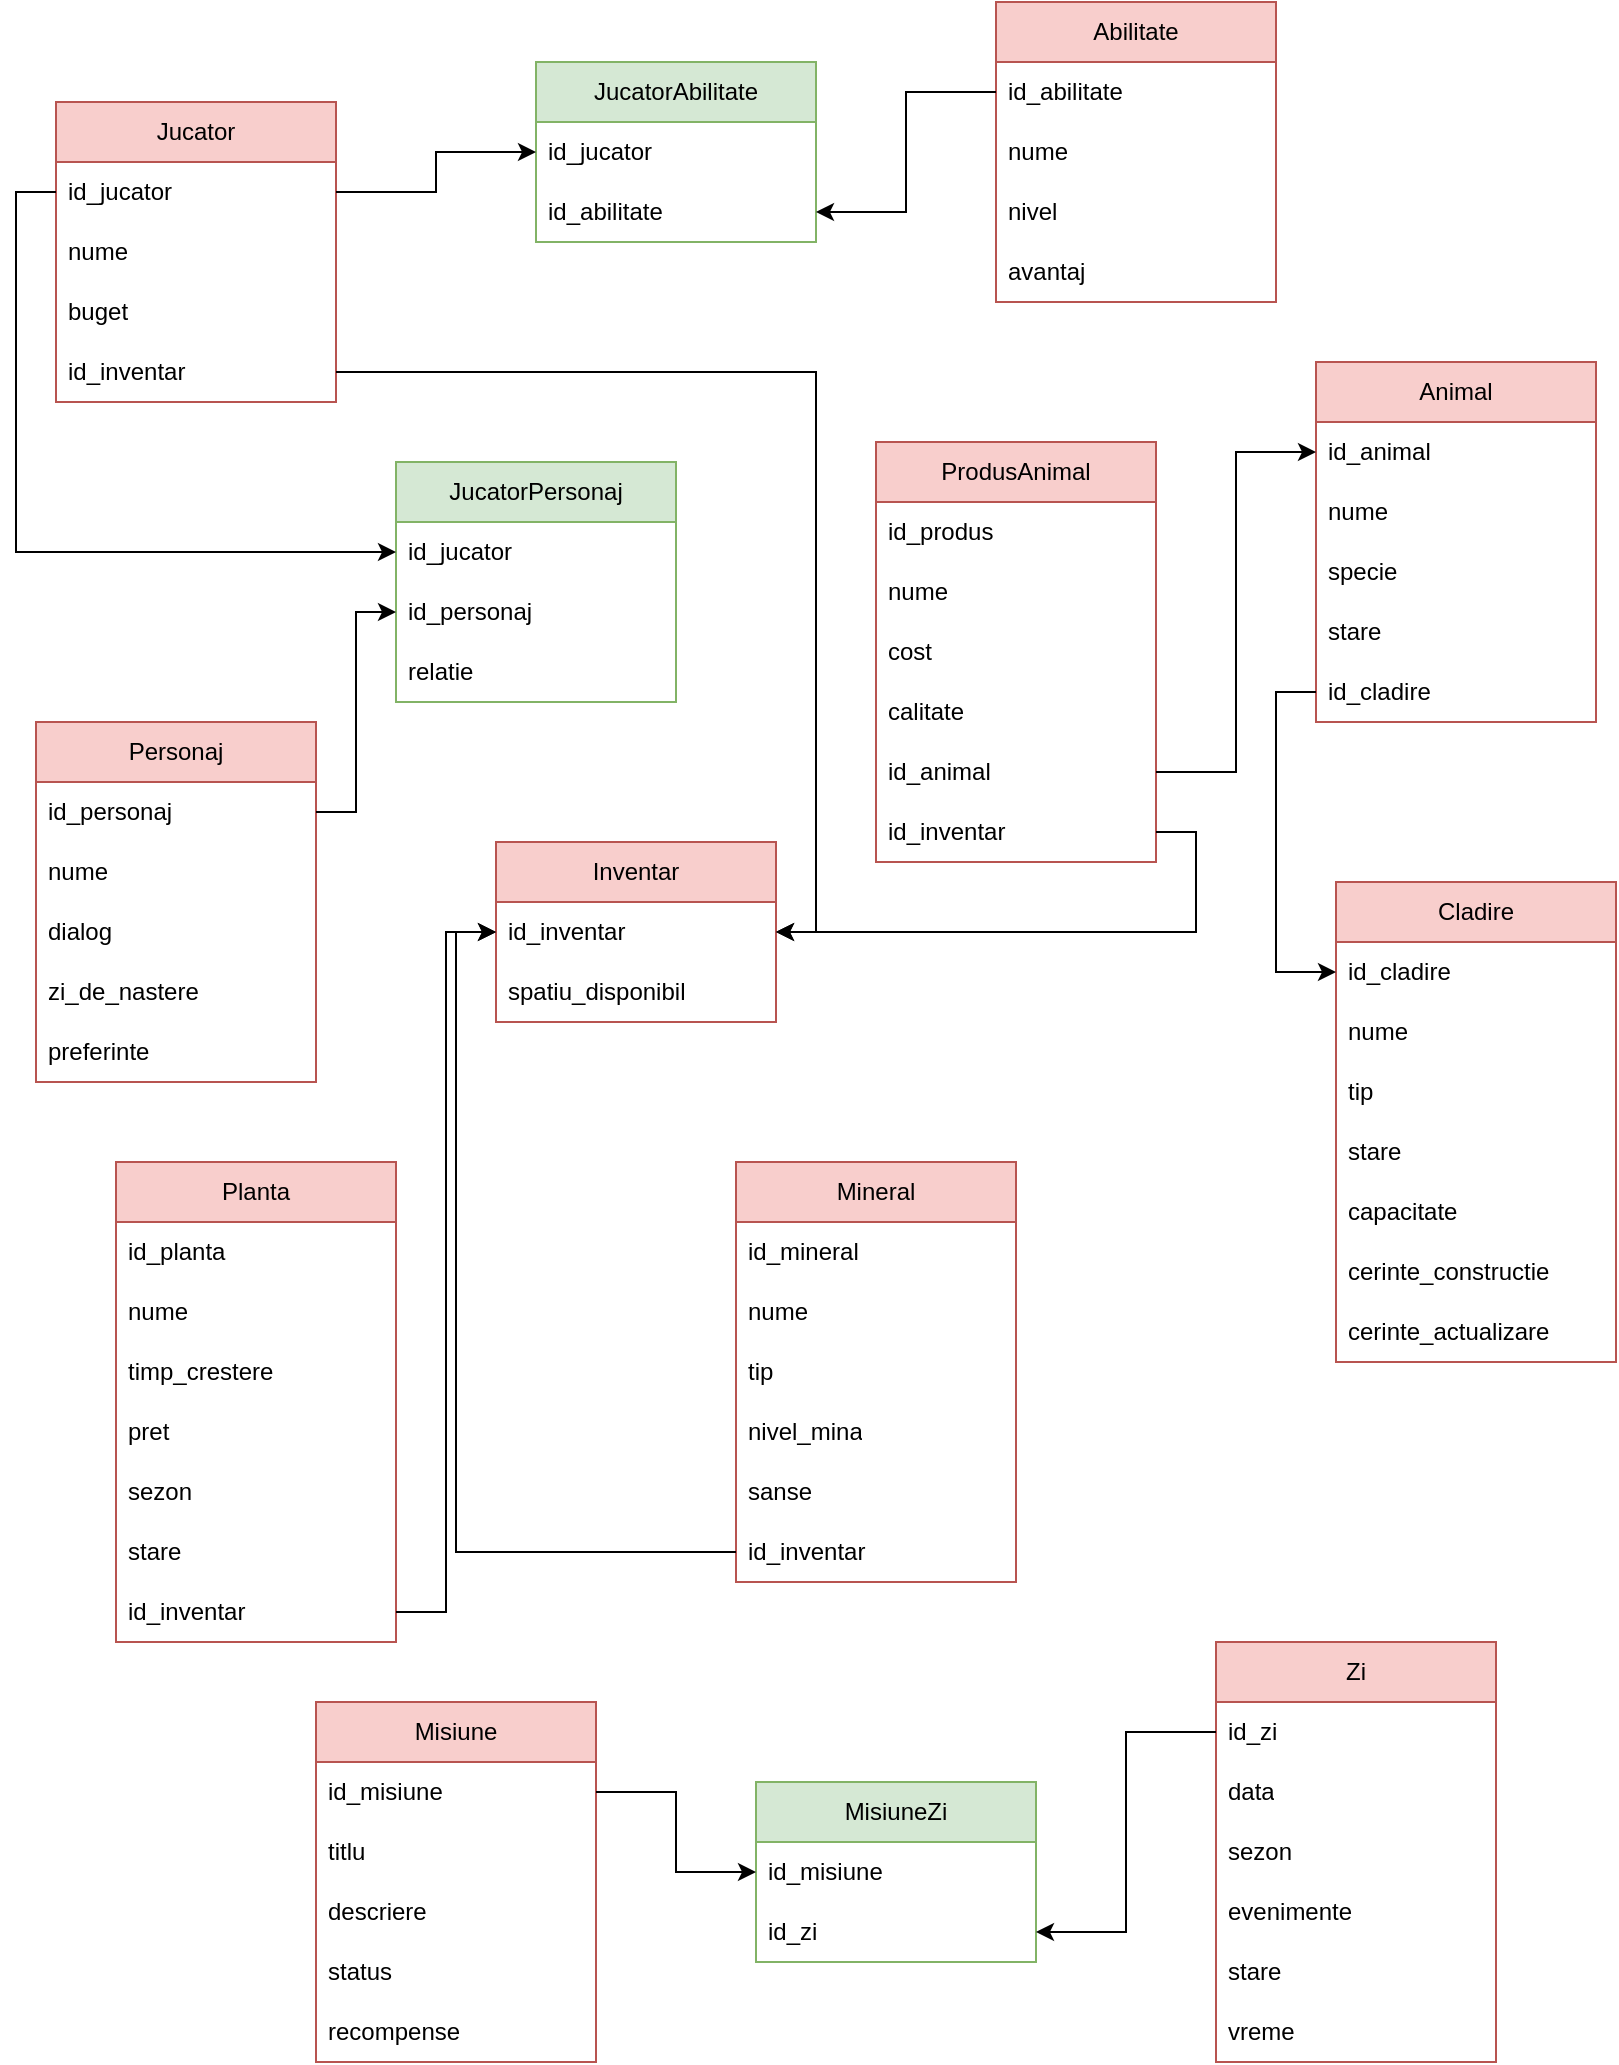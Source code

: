 <mxfile version="22.1.11" type="device">
  <diagram name="Page-1" id="N-OKopD1fUV44HsvQ8y9">
    <mxGraphModel dx="1393" dy="800" grid="1" gridSize="10" guides="1" tooltips="1" connect="1" arrows="1" fold="1" page="1" pageScale="1" pageWidth="850" pageHeight="1100" math="0" shadow="0">
      <root>
        <mxCell id="0" />
        <mxCell id="1" parent="0" />
        <mxCell id="q7vHFMiIcQsH-wmciGVE-1" value="Jucator" style="swimlane;fontStyle=0;childLayout=stackLayout;horizontal=1;startSize=30;horizontalStack=0;resizeParent=1;resizeParentMax=0;resizeLast=0;collapsible=1;marginBottom=0;whiteSpace=wrap;html=1;fillColor=#f8cecc;strokeColor=#b85450;" vertex="1" parent="1">
          <mxGeometry x="50" y="80" width="140" height="150" as="geometry" />
        </mxCell>
        <mxCell id="q7vHFMiIcQsH-wmciGVE-2" value="id_jucator" style="text;strokeColor=none;fillColor=none;align=left;verticalAlign=middle;spacingLeft=4;spacingRight=4;overflow=hidden;points=[[0,0.5],[1,0.5]];portConstraint=eastwest;rotatable=0;whiteSpace=wrap;html=1;" vertex="1" parent="q7vHFMiIcQsH-wmciGVE-1">
          <mxGeometry y="30" width="140" height="30" as="geometry" />
        </mxCell>
        <mxCell id="q7vHFMiIcQsH-wmciGVE-3" value="nume" style="text;strokeColor=none;fillColor=none;align=left;verticalAlign=middle;spacingLeft=4;spacingRight=4;overflow=hidden;points=[[0,0.5],[1,0.5]];portConstraint=eastwest;rotatable=0;whiteSpace=wrap;html=1;" vertex="1" parent="q7vHFMiIcQsH-wmciGVE-1">
          <mxGeometry y="60" width="140" height="30" as="geometry" />
        </mxCell>
        <mxCell id="q7vHFMiIcQsH-wmciGVE-4" value="buget" style="text;strokeColor=none;fillColor=none;align=left;verticalAlign=middle;spacingLeft=4;spacingRight=4;overflow=hidden;points=[[0,0.5],[1,0.5]];portConstraint=eastwest;rotatable=0;whiteSpace=wrap;html=1;" vertex="1" parent="q7vHFMiIcQsH-wmciGVE-1">
          <mxGeometry y="90" width="140" height="30" as="geometry" />
        </mxCell>
        <mxCell id="q7vHFMiIcQsH-wmciGVE-8" value="id_inventar" style="text;strokeColor=none;fillColor=none;align=left;verticalAlign=middle;spacingLeft=4;spacingRight=4;overflow=hidden;points=[[0,0.5],[1,0.5]];portConstraint=eastwest;rotatable=0;whiteSpace=wrap;html=1;" vertex="1" parent="q7vHFMiIcQsH-wmciGVE-1">
          <mxGeometry y="120" width="140" height="30" as="geometry" />
        </mxCell>
        <mxCell id="q7vHFMiIcQsH-wmciGVE-92" style="edgeStyle=orthogonalEdgeStyle;rounded=0;orthogonalLoop=1;jettySize=auto;html=1;exitX=1;exitY=0.5;exitDx=0;exitDy=0;" edge="1" parent="q7vHFMiIcQsH-wmciGVE-1" source="q7vHFMiIcQsH-wmciGVE-2" target="q7vHFMiIcQsH-wmciGVE-2">
          <mxGeometry relative="1" as="geometry" />
        </mxCell>
        <mxCell id="q7vHFMiIcQsH-wmciGVE-9" value="Inventar" style="swimlane;fontStyle=0;childLayout=stackLayout;horizontal=1;startSize=30;horizontalStack=0;resizeParent=1;resizeParentMax=0;resizeLast=0;collapsible=1;marginBottom=0;whiteSpace=wrap;html=1;fillColor=#f8cecc;strokeColor=#b85450;" vertex="1" parent="1">
          <mxGeometry x="270" y="450" width="140" height="90" as="geometry" />
        </mxCell>
        <mxCell id="q7vHFMiIcQsH-wmciGVE-14" value="id_inventar" style="text;strokeColor=none;fillColor=none;align=left;verticalAlign=middle;spacingLeft=4;spacingRight=4;overflow=hidden;points=[[0,0.5],[1,0.5]];portConstraint=eastwest;rotatable=0;whiteSpace=wrap;html=1;" vertex="1" parent="q7vHFMiIcQsH-wmciGVE-9">
          <mxGeometry y="30" width="140" height="30" as="geometry" />
        </mxCell>
        <mxCell id="q7vHFMiIcQsH-wmciGVE-13" value="spatiu_disponibil" style="text;strokeColor=none;fillColor=none;align=left;verticalAlign=middle;spacingLeft=4;spacingRight=4;overflow=hidden;points=[[0,0.5],[1,0.5]];portConstraint=eastwest;rotatable=0;whiteSpace=wrap;html=1;" vertex="1" parent="q7vHFMiIcQsH-wmciGVE-9">
          <mxGeometry y="60" width="140" height="30" as="geometry" />
        </mxCell>
        <mxCell id="q7vHFMiIcQsH-wmciGVE-15" value="Abilitate" style="swimlane;fontStyle=0;childLayout=stackLayout;horizontal=1;startSize=30;horizontalStack=0;resizeParent=1;resizeParentMax=0;resizeLast=0;collapsible=1;marginBottom=0;whiteSpace=wrap;html=1;fillColor=#f8cecc;strokeColor=#b85450;" vertex="1" parent="1">
          <mxGeometry x="520" y="30" width="140" height="150" as="geometry" />
        </mxCell>
        <mxCell id="q7vHFMiIcQsH-wmciGVE-16" value="id_abilitate" style="text;strokeColor=none;fillColor=none;align=left;verticalAlign=middle;spacingLeft=4;spacingRight=4;overflow=hidden;points=[[0,0.5],[1,0.5]];portConstraint=eastwest;rotatable=0;whiteSpace=wrap;html=1;" vertex="1" parent="q7vHFMiIcQsH-wmciGVE-15">
          <mxGeometry y="30" width="140" height="30" as="geometry" />
        </mxCell>
        <mxCell id="q7vHFMiIcQsH-wmciGVE-17" value="nume" style="text;strokeColor=none;fillColor=none;align=left;verticalAlign=middle;spacingLeft=4;spacingRight=4;overflow=hidden;points=[[0,0.5],[1,0.5]];portConstraint=eastwest;rotatable=0;whiteSpace=wrap;html=1;" vertex="1" parent="q7vHFMiIcQsH-wmciGVE-15">
          <mxGeometry y="60" width="140" height="30" as="geometry" />
        </mxCell>
        <mxCell id="q7vHFMiIcQsH-wmciGVE-18" value="nivel" style="text;strokeColor=none;fillColor=none;align=left;verticalAlign=middle;spacingLeft=4;spacingRight=4;overflow=hidden;points=[[0,0.5],[1,0.5]];portConstraint=eastwest;rotatable=0;whiteSpace=wrap;html=1;" vertex="1" parent="q7vHFMiIcQsH-wmciGVE-15">
          <mxGeometry y="90" width="140" height="30" as="geometry" />
        </mxCell>
        <mxCell id="q7vHFMiIcQsH-wmciGVE-19" value="avantaj" style="text;strokeColor=none;fillColor=none;align=left;verticalAlign=middle;spacingLeft=4;spacingRight=4;overflow=hidden;points=[[0,0.5],[1,0.5]];portConstraint=eastwest;rotatable=0;whiteSpace=wrap;html=1;" vertex="1" parent="q7vHFMiIcQsH-wmciGVE-15">
          <mxGeometry y="120" width="140" height="30" as="geometry" />
        </mxCell>
        <mxCell id="q7vHFMiIcQsH-wmciGVE-20" value="JucatorAbilitate" style="swimlane;fontStyle=0;childLayout=stackLayout;horizontal=1;startSize=30;horizontalStack=0;resizeParent=1;resizeParentMax=0;resizeLast=0;collapsible=1;marginBottom=0;whiteSpace=wrap;html=1;fillColor=#d5e8d4;strokeColor=#82b366;" vertex="1" parent="1">
          <mxGeometry x="290" y="60" width="140" height="90" as="geometry" />
        </mxCell>
        <mxCell id="q7vHFMiIcQsH-wmciGVE-21" value="id_jucator" style="text;strokeColor=none;fillColor=none;align=left;verticalAlign=middle;spacingLeft=4;spacingRight=4;overflow=hidden;points=[[0,0.5],[1,0.5]];portConstraint=eastwest;rotatable=0;whiteSpace=wrap;html=1;" vertex="1" parent="q7vHFMiIcQsH-wmciGVE-20">
          <mxGeometry y="30" width="140" height="30" as="geometry" />
        </mxCell>
        <mxCell id="q7vHFMiIcQsH-wmciGVE-22" value="id_abilitate" style="text;strokeColor=none;fillColor=none;align=left;verticalAlign=middle;spacingLeft=4;spacingRight=4;overflow=hidden;points=[[0,0.5],[1,0.5]];portConstraint=eastwest;rotatable=0;whiteSpace=wrap;html=1;" vertex="1" parent="q7vHFMiIcQsH-wmciGVE-20">
          <mxGeometry y="60" width="140" height="30" as="geometry" />
        </mxCell>
        <mxCell id="q7vHFMiIcQsH-wmciGVE-24" value="Personaj" style="swimlane;fontStyle=0;childLayout=stackLayout;horizontal=1;startSize=30;horizontalStack=0;resizeParent=1;resizeParentMax=0;resizeLast=0;collapsible=1;marginBottom=0;whiteSpace=wrap;html=1;fillColor=#f8cecc;strokeColor=#b85450;" vertex="1" parent="1">
          <mxGeometry x="40" y="390" width="140" height="180" as="geometry" />
        </mxCell>
        <mxCell id="q7vHFMiIcQsH-wmciGVE-25" value="id_personaj" style="text;strokeColor=none;fillColor=none;align=left;verticalAlign=middle;spacingLeft=4;spacingRight=4;overflow=hidden;points=[[0,0.5],[1,0.5]];portConstraint=eastwest;rotatable=0;whiteSpace=wrap;html=1;" vertex="1" parent="q7vHFMiIcQsH-wmciGVE-24">
          <mxGeometry y="30" width="140" height="30" as="geometry" />
        </mxCell>
        <mxCell id="q7vHFMiIcQsH-wmciGVE-26" value="nume" style="text;strokeColor=none;fillColor=none;align=left;verticalAlign=middle;spacingLeft=4;spacingRight=4;overflow=hidden;points=[[0,0.5],[1,0.5]];portConstraint=eastwest;rotatable=0;whiteSpace=wrap;html=1;" vertex="1" parent="q7vHFMiIcQsH-wmciGVE-24">
          <mxGeometry y="60" width="140" height="30" as="geometry" />
        </mxCell>
        <mxCell id="q7vHFMiIcQsH-wmciGVE-27" value="dialog" style="text;strokeColor=none;fillColor=none;align=left;verticalAlign=middle;spacingLeft=4;spacingRight=4;overflow=hidden;points=[[0,0.5],[1,0.5]];portConstraint=eastwest;rotatable=0;whiteSpace=wrap;html=1;" vertex="1" parent="q7vHFMiIcQsH-wmciGVE-24">
          <mxGeometry y="90" width="140" height="30" as="geometry" />
        </mxCell>
        <mxCell id="q7vHFMiIcQsH-wmciGVE-28" value="zi_de_nastere" style="text;strokeColor=none;fillColor=none;align=left;verticalAlign=middle;spacingLeft=4;spacingRight=4;overflow=hidden;points=[[0,0.5],[1,0.5]];portConstraint=eastwest;rotatable=0;whiteSpace=wrap;html=1;" vertex="1" parent="q7vHFMiIcQsH-wmciGVE-24">
          <mxGeometry y="120" width="140" height="30" as="geometry" />
        </mxCell>
        <mxCell id="q7vHFMiIcQsH-wmciGVE-30" value="preferinte" style="text;strokeColor=none;fillColor=none;align=left;verticalAlign=middle;spacingLeft=4;spacingRight=4;overflow=hidden;points=[[0,0.5],[1,0.5]];portConstraint=eastwest;rotatable=0;whiteSpace=wrap;html=1;" vertex="1" parent="q7vHFMiIcQsH-wmciGVE-24">
          <mxGeometry y="150" width="140" height="30" as="geometry" />
        </mxCell>
        <mxCell id="q7vHFMiIcQsH-wmciGVE-31" value="JucatorPersonaj" style="swimlane;fontStyle=0;childLayout=stackLayout;horizontal=1;startSize=30;horizontalStack=0;resizeParent=1;resizeParentMax=0;resizeLast=0;collapsible=1;marginBottom=0;whiteSpace=wrap;html=1;fillColor=#d5e8d4;strokeColor=#82b366;" vertex="1" parent="1">
          <mxGeometry x="220" y="260" width="140" height="120" as="geometry" />
        </mxCell>
        <mxCell id="q7vHFMiIcQsH-wmciGVE-32" value="id_jucator" style="text;strokeColor=none;fillColor=none;align=left;verticalAlign=middle;spacingLeft=4;spacingRight=4;overflow=hidden;points=[[0,0.5],[1,0.5]];portConstraint=eastwest;rotatable=0;whiteSpace=wrap;html=1;" vertex="1" parent="q7vHFMiIcQsH-wmciGVE-31">
          <mxGeometry y="30" width="140" height="30" as="geometry" />
        </mxCell>
        <mxCell id="q7vHFMiIcQsH-wmciGVE-33" value="id_personaj" style="text;strokeColor=none;fillColor=none;align=left;verticalAlign=middle;spacingLeft=4;spacingRight=4;overflow=hidden;points=[[0,0.5],[1,0.5]];portConstraint=eastwest;rotatable=0;whiteSpace=wrap;html=1;" vertex="1" parent="q7vHFMiIcQsH-wmciGVE-31">
          <mxGeometry y="60" width="140" height="30" as="geometry" />
        </mxCell>
        <mxCell id="q7vHFMiIcQsH-wmciGVE-34" value="relatie" style="text;strokeColor=none;fillColor=none;align=left;verticalAlign=middle;spacingLeft=4;spacingRight=4;overflow=hidden;points=[[0,0.5],[1,0.5]];portConstraint=eastwest;rotatable=0;whiteSpace=wrap;html=1;" vertex="1" parent="q7vHFMiIcQsH-wmciGVE-31">
          <mxGeometry y="90" width="140" height="30" as="geometry" />
        </mxCell>
        <mxCell id="q7vHFMiIcQsH-wmciGVE-35" value="Animal" style="swimlane;fontStyle=0;childLayout=stackLayout;horizontal=1;startSize=30;horizontalStack=0;resizeParent=1;resizeParentMax=0;resizeLast=0;collapsible=1;marginBottom=0;whiteSpace=wrap;html=1;fillColor=#f8cecc;strokeColor=#b85450;" vertex="1" parent="1">
          <mxGeometry x="680" y="210" width="140" height="180" as="geometry" />
        </mxCell>
        <mxCell id="q7vHFMiIcQsH-wmciGVE-36" value="id_animal" style="text;strokeColor=none;fillColor=none;align=left;verticalAlign=middle;spacingLeft=4;spacingRight=4;overflow=hidden;points=[[0,0.5],[1,0.5]];portConstraint=eastwest;rotatable=0;whiteSpace=wrap;html=1;" vertex="1" parent="q7vHFMiIcQsH-wmciGVE-35">
          <mxGeometry y="30" width="140" height="30" as="geometry" />
        </mxCell>
        <mxCell id="q7vHFMiIcQsH-wmciGVE-37" value="nume" style="text;strokeColor=none;fillColor=none;align=left;verticalAlign=middle;spacingLeft=4;spacingRight=4;overflow=hidden;points=[[0,0.5],[1,0.5]];portConstraint=eastwest;rotatable=0;whiteSpace=wrap;html=1;" vertex="1" parent="q7vHFMiIcQsH-wmciGVE-35">
          <mxGeometry y="60" width="140" height="30" as="geometry" />
        </mxCell>
        <mxCell id="q7vHFMiIcQsH-wmciGVE-38" value="specie" style="text;strokeColor=none;fillColor=none;align=left;verticalAlign=middle;spacingLeft=4;spacingRight=4;overflow=hidden;points=[[0,0.5],[1,0.5]];portConstraint=eastwest;rotatable=0;whiteSpace=wrap;html=1;" vertex="1" parent="q7vHFMiIcQsH-wmciGVE-35">
          <mxGeometry y="90" width="140" height="30" as="geometry" />
        </mxCell>
        <mxCell id="q7vHFMiIcQsH-wmciGVE-39" value="stare" style="text;strokeColor=none;fillColor=none;align=left;verticalAlign=middle;spacingLeft=4;spacingRight=4;overflow=hidden;points=[[0,0.5],[1,0.5]];portConstraint=eastwest;rotatable=0;whiteSpace=wrap;html=1;" vertex="1" parent="q7vHFMiIcQsH-wmciGVE-35">
          <mxGeometry y="120" width="140" height="30" as="geometry" />
        </mxCell>
        <mxCell id="q7vHFMiIcQsH-wmciGVE-40" value="id_cladire" style="text;strokeColor=none;fillColor=none;align=left;verticalAlign=middle;spacingLeft=4;spacingRight=4;overflow=hidden;points=[[0,0.5],[1,0.5]];portConstraint=eastwest;rotatable=0;whiteSpace=wrap;html=1;" vertex="1" parent="q7vHFMiIcQsH-wmciGVE-35">
          <mxGeometry y="150" width="140" height="30" as="geometry" />
        </mxCell>
        <mxCell id="q7vHFMiIcQsH-wmciGVE-42" value="ProdusAnimal" style="swimlane;fontStyle=0;childLayout=stackLayout;horizontal=1;startSize=30;horizontalStack=0;resizeParent=1;resizeParentMax=0;resizeLast=0;collapsible=1;marginBottom=0;whiteSpace=wrap;html=1;fillColor=#f8cecc;strokeColor=#b85450;" vertex="1" parent="1">
          <mxGeometry x="460" y="250" width="140" height="210" as="geometry" />
        </mxCell>
        <mxCell id="q7vHFMiIcQsH-wmciGVE-43" value="id_produs" style="text;strokeColor=none;fillColor=none;align=left;verticalAlign=middle;spacingLeft=4;spacingRight=4;overflow=hidden;points=[[0,0.5],[1,0.5]];portConstraint=eastwest;rotatable=0;whiteSpace=wrap;html=1;" vertex="1" parent="q7vHFMiIcQsH-wmciGVE-42">
          <mxGeometry y="30" width="140" height="30" as="geometry" />
        </mxCell>
        <mxCell id="q7vHFMiIcQsH-wmciGVE-44" value="nume" style="text;strokeColor=none;fillColor=none;align=left;verticalAlign=middle;spacingLeft=4;spacingRight=4;overflow=hidden;points=[[0,0.5],[1,0.5]];portConstraint=eastwest;rotatable=0;whiteSpace=wrap;html=1;" vertex="1" parent="q7vHFMiIcQsH-wmciGVE-42">
          <mxGeometry y="60" width="140" height="30" as="geometry" />
        </mxCell>
        <mxCell id="q7vHFMiIcQsH-wmciGVE-45" value="cost" style="text;strokeColor=none;fillColor=none;align=left;verticalAlign=middle;spacingLeft=4;spacingRight=4;overflow=hidden;points=[[0,0.5],[1,0.5]];portConstraint=eastwest;rotatable=0;whiteSpace=wrap;html=1;" vertex="1" parent="q7vHFMiIcQsH-wmciGVE-42">
          <mxGeometry y="90" width="140" height="30" as="geometry" />
        </mxCell>
        <mxCell id="q7vHFMiIcQsH-wmciGVE-46" value="calitate" style="text;strokeColor=none;fillColor=none;align=left;verticalAlign=middle;spacingLeft=4;spacingRight=4;overflow=hidden;points=[[0,0.5],[1,0.5]];portConstraint=eastwest;rotatable=0;whiteSpace=wrap;html=1;" vertex="1" parent="q7vHFMiIcQsH-wmciGVE-42">
          <mxGeometry y="120" width="140" height="30" as="geometry" />
        </mxCell>
        <mxCell id="q7vHFMiIcQsH-wmciGVE-47" value="id_animal" style="text;strokeColor=none;fillColor=none;align=left;verticalAlign=middle;spacingLeft=4;spacingRight=4;overflow=hidden;points=[[0,0.5],[1,0.5]];portConstraint=eastwest;rotatable=0;whiteSpace=wrap;html=1;" vertex="1" parent="q7vHFMiIcQsH-wmciGVE-42">
          <mxGeometry y="150" width="140" height="30" as="geometry" />
        </mxCell>
        <mxCell id="q7vHFMiIcQsH-wmciGVE-68" value="id_inventar" style="text;strokeColor=none;fillColor=none;align=left;verticalAlign=middle;spacingLeft=4;spacingRight=4;overflow=hidden;points=[[0,0.5],[1,0.5]];portConstraint=eastwest;rotatable=0;whiteSpace=wrap;html=1;" vertex="1" parent="q7vHFMiIcQsH-wmciGVE-42">
          <mxGeometry y="180" width="140" height="30" as="geometry" />
        </mxCell>
        <mxCell id="q7vHFMiIcQsH-wmciGVE-48" value="Cladire" style="swimlane;fontStyle=0;childLayout=stackLayout;horizontal=1;startSize=30;horizontalStack=0;resizeParent=1;resizeParentMax=0;resizeLast=0;collapsible=1;marginBottom=0;whiteSpace=wrap;html=1;fillColor=#f8cecc;strokeColor=#b85450;" vertex="1" parent="1">
          <mxGeometry x="690" y="470" width="140" height="240" as="geometry" />
        </mxCell>
        <mxCell id="q7vHFMiIcQsH-wmciGVE-49" value="id_cladire" style="text;strokeColor=none;fillColor=none;align=left;verticalAlign=middle;spacingLeft=4;spacingRight=4;overflow=hidden;points=[[0,0.5],[1,0.5]];portConstraint=eastwest;rotatable=0;whiteSpace=wrap;html=1;" vertex="1" parent="q7vHFMiIcQsH-wmciGVE-48">
          <mxGeometry y="30" width="140" height="30" as="geometry" />
        </mxCell>
        <mxCell id="q7vHFMiIcQsH-wmciGVE-50" value="nume" style="text;strokeColor=none;fillColor=none;align=left;verticalAlign=middle;spacingLeft=4;spacingRight=4;overflow=hidden;points=[[0,0.5],[1,0.5]];portConstraint=eastwest;rotatable=0;whiteSpace=wrap;html=1;" vertex="1" parent="q7vHFMiIcQsH-wmciGVE-48">
          <mxGeometry y="60" width="140" height="30" as="geometry" />
        </mxCell>
        <mxCell id="q7vHFMiIcQsH-wmciGVE-51" value="tip" style="text;strokeColor=none;fillColor=none;align=left;verticalAlign=middle;spacingLeft=4;spacingRight=4;overflow=hidden;points=[[0,0.5],[1,0.5]];portConstraint=eastwest;rotatable=0;whiteSpace=wrap;html=1;" vertex="1" parent="q7vHFMiIcQsH-wmciGVE-48">
          <mxGeometry y="90" width="140" height="30" as="geometry" />
        </mxCell>
        <mxCell id="q7vHFMiIcQsH-wmciGVE-52" value="stare" style="text;strokeColor=none;fillColor=none;align=left;verticalAlign=middle;spacingLeft=4;spacingRight=4;overflow=hidden;points=[[0,0.5],[1,0.5]];portConstraint=eastwest;rotatable=0;whiteSpace=wrap;html=1;" vertex="1" parent="q7vHFMiIcQsH-wmciGVE-48">
          <mxGeometry y="120" width="140" height="30" as="geometry" />
        </mxCell>
        <mxCell id="q7vHFMiIcQsH-wmciGVE-53" value="capacitate" style="text;strokeColor=none;fillColor=none;align=left;verticalAlign=middle;spacingLeft=4;spacingRight=4;overflow=hidden;points=[[0,0.5],[1,0.5]];portConstraint=eastwest;rotatable=0;whiteSpace=wrap;html=1;" vertex="1" parent="q7vHFMiIcQsH-wmciGVE-48">
          <mxGeometry y="150" width="140" height="30" as="geometry" />
        </mxCell>
        <mxCell id="q7vHFMiIcQsH-wmciGVE-54" value="cerinte_constructie" style="text;strokeColor=none;fillColor=none;align=left;verticalAlign=middle;spacingLeft=4;spacingRight=4;overflow=hidden;points=[[0,0.5],[1,0.5]];portConstraint=eastwest;rotatable=0;whiteSpace=wrap;html=1;" vertex="1" parent="q7vHFMiIcQsH-wmciGVE-48">
          <mxGeometry y="180" width="140" height="30" as="geometry" />
        </mxCell>
        <mxCell id="q7vHFMiIcQsH-wmciGVE-55" value="cerinte_actualizare" style="text;strokeColor=none;fillColor=none;align=left;verticalAlign=middle;spacingLeft=4;spacingRight=4;overflow=hidden;points=[[0,0.5],[1,0.5]];portConstraint=eastwest;rotatable=0;whiteSpace=wrap;html=1;" vertex="1" parent="q7vHFMiIcQsH-wmciGVE-48">
          <mxGeometry y="210" width="140" height="30" as="geometry" />
        </mxCell>
        <mxCell id="q7vHFMiIcQsH-wmciGVE-56" value="Planta" style="swimlane;fontStyle=0;childLayout=stackLayout;horizontal=1;startSize=30;horizontalStack=0;resizeParent=1;resizeParentMax=0;resizeLast=0;collapsible=1;marginBottom=0;whiteSpace=wrap;html=1;fillColor=#f8cecc;strokeColor=#b85450;" vertex="1" parent="1">
          <mxGeometry x="80" y="610" width="140" height="240" as="geometry" />
        </mxCell>
        <mxCell id="q7vHFMiIcQsH-wmciGVE-57" value="id_planta" style="text;strokeColor=none;fillColor=none;align=left;verticalAlign=middle;spacingLeft=4;spacingRight=4;overflow=hidden;points=[[0,0.5],[1,0.5]];portConstraint=eastwest;rotatable=0;whiteSpace=wrap;html=1;" vertex="1" parent="q7vHFMiIcQsH-wmciGVE-56">
          <mxGeometry y="30" width="140" height="30" as="geometry" />
        </mxCell>
        <mxCell id="q7vHFMiIcQsH-wmciGVE-58" value="nume" style="text;strokeColor=none;fillColor=none;align=left;verticalAlign=middle;spacingLeft=4;spacingRight=4;overflow=hidden;points=[[0,0.5],[1,0.5]];portConstraint=eastwest;rotatable=0;whiteSpace=wrap;html=1;" vertex="1" parent="q7vHFMiIcQsH-wmciGVE-56">
          <mxGeometry y="60" width="140" height="30" as="geometry" />
        </mxCell>
        <mxCell id="q7vHFMiIcQsH-wmciGVE-59" value="timp_crestere" style="text;strokeColor=none;fillColor=none;align=left;verticalAlign=middle;spacingLeft=4;spacingRight=4;overflow=hidden;points=[[0,0.5],[1,0.5]];portConstraint=eastwest;rotatable=0;whiteSpace=wrap;html=1;" vertex="1" parent="q7vHFMiIcQsH-wmciGVE-56">
          <mxGeometry y="90" width="140" height="30" as="geometry" />
        </mxCell>
        <mxCell id="q7vHFMiIcQsH-wmciGVE-60" value="pret" style="text;strokeColor=none;fillColor=none;align=left;verticalAlign=middle;spacingLeft=4;spacingRight=4;overflow=hidden;points=[[0,0.5],[1,0.5]];portConstraint=eastwest;rotatable=0;whiteSpace=wrap;html=1;" vertex="1" parent="q7vHFMiIcQsH-wmciGVE-56">
          <mxGeometry y="120" width="140" height="30" as="geometry" />
        </mxCell>
        <mxCell id="q7vHFMiIcQsH-wmciGVE-61" value="sezon" style="text;strokeColor=none;fillColor=none;align=left;verticalAlign=middle;spacingLeft=4;spacingRight=4;overflow=hidden;points=[[0,0.5],[1,0.5]];portConstraint=eastwest;rotatable=0;whiteSpace=wrap;html=1;" vertex="1" parent="q7vHFMiIcQsH-wmciGVE-56">
          <mxGeometry y="150" width="140" height="30" as="geometry" />
        </mxCell>
        <mxCell id="q7vHFMiIcQsH-wmciGVE-62" value="stare" style="text;strokeColor=none;fillColor=none;align=left;verticalAlign=middle;spacingLeft=4;spacingRight=4;overflow=hidden;points=[[0,0.5],[1,0.5]];portConstraint=eastwest;rotatable=0;whiteSpace=wrap;html=1;" vertex="1" parent="q7vHFMiIcQsH-wmciGVE-56">
          <mxGeometry y="180" width="140" height="30" as="geometry" />
        </mxCell>
        <mxCell id="q7vHFMiIcQsH-wmciGVE-63" value="id_inventar" style="text;strokeColor=none;fillColor=none;align=left;verticalAlign=middle;spacingLeft=4;spacingRight=4;overflow=hidden;points=[[0,0.5],[1,0.5]];portConstraint=eastwest;rotatable=0;whiteSpace=wrap;html=1;" vertex="1" parent="q7vHFMiIcQsH-wmciGVE-56">
          <mxGeometry y="210" width="140" height="30" as="geometry" />
        </mxCell>
        <mxCell id="q7vHFMiIcQsH-wmciGVE-64" value="Mineral" style="swimlane;fontStyle=0;childLayout=stackLayout;horizontal=1;startSize=30;horizontalStack=0;resizeParent=1;resizeParentMax=0;resizeLast=0;collapsible=1;marginBottom=0;whiteSpace=wrap;html=1;fillColor=#f8cecc;strokeColor=#b85450;" vertex="1" parent="1">
          <mxGeometry x="390" y="610" width="140" height="210" as="geometry" />
        </mxCell>
        <mxCell id="q7vHFMiIcQsH-wmciGVE-65" value="id_mineral" style="text;strokeColor=none;fillColor=none;align=left;verticalAlign=middle;spacingLeft=4;spacingRight=4;overflow=hidden;points=[[0,0.5],[1,0.5]];portConstraint=eastwest;rotatable=0;whiteSpace=wrap;html=1;" vertex="1" parent="q7vHFMiIcQsH-wmciGVE-64">
          <mxGeometry y="30" width="140" height="30" as="geometry" />
        </mxCell>
        <mxCell id="q7vHFMiIcQsH-wmciGVE-66" value="nume" style="text;strokeColor=none;fillColor=none;align=left;verticalAlign=middle;spacingLeft=4;spacingRight=4;overflow=hidden;points=[[0,0.5],[1,0.5]];portConstraint=eastwest;rotatable=0;whiteSpace=wrap;html=1;" vertex="1" parent="q7vHFMiIcQsH-wmciGVE-64">
          <mxGeometry y="60" width="140" height="30" as="geometry" />
        </mxCell>
        <mxCell id="q7vHFMiIcQsH-wmciGVE-67" value="tip" style="text;strokeColor=none;fillColor=none;align=left;verticalAlign=middle;spacingLeft=4;spacingRight=4;overflow=hidden;points=[[0,0.5],[1,0.5]];portConstraint=eastwest;rotatable=0;whiteSpace=wrap;html=1;" vertex="1" parent="q7vHFMiIcQsH-wmciGVE-64">
          <mxGeometry y="90" width="140" height="30" as="geometry" />
        </mxCell>
        <mxCell id="q7vHFMiIcQsH-wmciGVE-70" value="nivel_mina" style="text;strokeColor=none;fillColor=none;align=left;verticalAlign=middle;spacingLeft=4;spacingRight=4;overflow=hidden;points=[[0,0.5],[1,0.5]];portConstraint=eastwest;rotatable=0;whiteSpace=wrap;html=1;" vertex="1" parent="q7vHFMiIcQsH-wmciGVE-64">
          <mxGeometry y="120" width="140" height="30" as="geometry" />
        </mxCell>
        <mxCell id="q7vHFMiIcQsH-wmciGVE-69" value="sanse" style="text;strokeColor=none;fillColor=none;align=left;verticalAlign=middle;spacingLeft=4;spacingRight=4;overflow=hidden;points=[[0,0.5],[1,0.5]];portConstraint=eastwest;rotatable=0;whiteSpace=wrap;html=1;" vertex="1" parent="q7vHFMiIcQsH-wmciGVE-64">
          <mxGeometry y="150" width="140" height="30" as="geometry" />
        </mxCell>
        <mxCell id="q7vHFMiIcQsH-wmciGVE-71" value="id_inventar" style="text;strokeColor=none;fillColor=none;align=left;verticalAlign=middle;spacingLeft=4;spacingRight=4;overflow=hidden;points=[[0,0.5],[1,0.5]];portConstraint=eastwest;rotatable=0;whiteSpace=wrap;html=1;" vertex="1" parent="q7vHFMiIcQsH-wmciGVE-64">
          <mxGeometry y="180" width="140" height="30" as="geometry" />
        </mxCell>
        <mxCell id="q7vHFMiIcQsH-wmciGVE-72" value="Zi" style="swimlane;fontStyle=0;childLayout=stackLayout;horizontal=1;startSize=30;horizontalStack=0;resizeParent=1;resizeParentMax=0;resizeLast=0;collapsible=1;marginBottom=0;whiteSpace=wrap;html=1;fillColor=#f8cecc;strokeColor=#b85450;" vertex="1" parent="1">
          <mxGeometry x="630" y="850" width="140" height="210" as="geometry" />
        </mxCell>
        <mxCell id="q7vHFMiIcQsH-wmciGVE-73" value="id_zi" style="text;strokeColor=none;fillColor=none;align=left;verticalAlign=middle;spacingLeft=4;spacingRight=4;overflow=hidden;points=[[0,0.5],[1,0.5]];portConstraint=eastwest;rotatable=0;whiteSpace=wrap;html=1;" vertex="1" parent="q7vHFMiIcQsH-wmciGVE-72">
          <mxGeometry y="30" width="140" height="30" as="geometry" />
        </mxCell>
        <mxCell id="q7vHFMiIcQsH-wmciGVE-74" value="data" style="text;strokeColor=none;fillColor=none;align=left;verticalAlign=middle;spacingLeft=4;spacingRight=4;overflow=hidden;points=[[0,0.5],[1,0.5]];portConstraint=eastwest;rotatable=0;whiteSpace=wrap;html=1;" vertex="1" parent="q7vHFMiIcQsH-wmciGVE-72">
          <mxGeometry y="60" width="140" height="30" as="geometry" />
        </mxCell>
        <mxCell id="q7vHFMiIcQsH-wmciGVE-75" value="sezon" style="text;strokeColor=none;fillColor=none;align=left;verticalAlign=middle;spacingLeft=4;spacingRight=4;overflow=hidden;points=[[0,0.5],[1,0.5]];portConstraint=eastwest;rotatable=0;whiteSpace=wrap;html=1;" vertex="1" parent="q7vHFMiIcQsH-wmciGVE-72">
          <mxGeometry y="90" width="140" height="30" as="geometry" />
        </mxCell>
        <mxCell id="q7vHFMiIcQsH-wmciGVE-76" value="evenimente" style="text;strokeColor=none;fillColor=none;align=left;verticalAlign=middle;spacingLeft=4;spacingRight=4;overflow=hidden;points=[[0,0.5],[1,0.5]];portConstraint=eastwest;rotatable=0;whiteSpace=wrap;html=1;" vertex="1" parent="q7vHFMiIcQsH-wmciGVE-72">
          <mxGeometry y="120" width="140" height="30" as="geometry" />
        </mxCell>
        <mxCell id="q7vHFMiIcQsH-wmciGVE-77" value="stare" style="text;strokeColor=none;fillColor=none;align=left;verticalAlign=middle;spacingLeft=4;spacingRight=4;overflow=hidden;points=[[0,0.5],[1,0.5]];portConstraint=eastwest;rotatable=0;whiteSpace=wrap;html=1;" vertex="1" parent="q7vHFMiIcQsH-wmciGVE-72">
          <mxGeometry y="150" width="140" height="30" as="geometry" />
        </mxCell>
        <mxCell id="q7vHFMiIcQsH-wmciGVE-78" value="vreme" style="text;strokeColor=none;fillColor=none;align=left;verticalAlign=middle;spacingLeft=4;spacingRight=4;overflow=hidden;points=[[0,0.5],[1,0.5]];portConstraint=eastwest;rotatable=0;whiteSpace=wrap;html=1;" vertex="1" parent="q7vHFMiIcQsH-wmciGVE-72">
          <mxGeometry y="180" width="140" height="30" as="geometry" />
        </mxCell>
        <mxCell id="q7vHFMiIcQsH-wmciGVE-79" value="Misiune" style="swimlane;fontStyle=0;childLayout=stackLayout;horizontal=1;startSize=30;horizontalStack=0;resizeParent=1;resizeParentMax=0;resizeLast=0;collapsible=1;marginBottom=0;whiteSpace=wrap;html=1;fillColor=#f8cecc;strokeColor=#b85450;" vertex="1" parent="1">
          <mxGeometry x="180" y="880" width="140" height="180" as="geometry" />
        </mxCell>
        <mxCell id="q7vHFMiIcQsH-wmciGVE-80" value="id_misiune" style="text;strokeColor=none;fillColor=none;align=left;verticalAlign=middle;spacingLeft=4;spacingRight=4;overflow=hidden;points=[[0,0.5],[1,0.5]];portConstraint=eastwest;rotatable=0;whiteSpace=wrap;html=1;" vertex="1" parent="q7vHFMiIcQsH-wmciGVE-79">
          <mxGeometry y="30" width="140" height="30" as="geometry" />
        </mxCell>
        <mxCell id="q7vHFMiIcQsH-wmciGVE-81" value="titlu" style="text;strokeColor=none;fillColor=none;align=left;verticalAlign=middle;spacingLeft=4;spacingRight=4;overflow=hidden;points=[[0,0.5],[1,0.5]];portConstraint=eastwest;rotatable=0;whiteSpace=wrap;html=1;" vertex="1" parent="q7vHFMiIcQsH-wmciGVE-79">
          <mxGeometry y="60" width="140" height="30" as="geometry" />
        </mxCell>
        <mxCell id="q7vHFMiIcQsH-wmciGVE-82" value="descriere" style="text;strokeColor=none;fillColor=none;align=left;verticalAlign=middle;spacingLeft=4;spacingRight=4;overflow=hidden;points=[[0,0.5],[1,0.5]];portConstraint=eastwest;rotatable=0;whiteSpace=wrap;html=1;" vertex="1" parent="q7vHFMiIcQsH-wmciGVE-79">
          <mxGeometry y="90" width="140" height="30" as="geometry" />
        </mxCell>
        <mxCell id="q7vHFMiIcQsH-wmciGVE-83" value="status" style="text;strokeColor=none;fillColor=none;align=left;verticalAlign=middle;spacingLeft=4;spacingRight=4;overflow=hidden;points=[[0,0.5],[1,0.5]];portConstraint=eastwest;rotatable=0;whiteSpace=wrap;html=1;" vertex="1" parent="q7vHFMiIcQsH-wmciGVE-79">
          <mxGeometry y="120" width="140" height="30" as="geometry" />
        </mxCell>
        <mxCell id="q7vHFMiIcQsH-wmciGVE-84" value="recompense" style="text;strokeColor=none;fillColor=none;align=left;verticalAlign=middle;spacingLeft=4;spacingRight=4;overflow=hidden;points=[[0,0.5],[1,0.5]];portConstraint=eastwest;rotatable=0;whiteSpace=wrap;html=1;" vertex="1" parent="q7vHFMiIcQsH-wmciGVE-79">
          <mxGeometry y="150" width="140" height="30" as="geometry" />
        </mxCell>
        <mxCell id="q7vHFMiIcQsH-wmciGVE-85" value="MisiuneZi" style="swimlane;fontStyle=0;childLayout=stackLayout;horizontal=1;startSize=30;horizontalStack=0;resizeParent=1;resizeParentMax=0;resizeLast=0;collapsible=1;marginBottom=0;whiteSpace=wrap;html=1;fillColor=#d5e8d4;strokeColor=#82b366;" vertex="1" parent="1">
          <mxGeometry x="400" y="920" width="140" height="90" as="geometry" />
        </mxCell>
        <mxCell id="q7vHFMiIcQsH-wmciGVE-86" value="id_misiune" style="text;strokeColor=none;fillColor=none;align=left;verticalAlign=middle;spacingLeft=4;spacingRight=4;overflow=hidden;points=[[0,0.5],[1,0.5]];portConstraint=eastwest;rotatable=0;whiteSpace=wrap;html=1;" vertex="1" parent="q7vHFMiIcQsH-wmciGVE-85">
          <mxGeometry y="30" width="140" height="30" as="geometry" />
        </mxCell>
        <mxCell id="q7vHFMiIcQsH-wmciGVE-87" value="id_zi" style="text;strokeColor=none;fillColor=none;align=left;verticalAlign=middle;spacingLeft=4;spacingRight=4;overflow=hidden;points=[[0,0.5],[1,0.5]];portConstraint=eastwest;rotatable=0;whiteSpace=wrap;html=1;" vertex="1" parent="q7vHFMiIcQsH-wmciGVE-85">
          <mxGeometry y="60" width="140" height="30" as="geometry" />
        </mxCell>
        <mxCell id="q7vHFMiIcQsH-wmciGVE-89" value="" style="edgeStyle=orthogonalEdgeStyle;rounded=0;orthogonalLoop=1;jettySize=auto;html=1;entryX=0;entryY=0.5;entryDx=0;entryDy=0;" edge="1" parent="1" source="q7vHFMiIcQsH-wmciGVE-2" target="q7vHFMiIcQsH-wmciGVE-21">
          <mxGeometry relative="1" as="geometry" />
        </mxCell>
        <mxCell id="q7vHFMiIcQsH-wmciGVE-90" style="edgeStyle=orthogonalEdgeStyle;rounded=0;orthogonalLoop=1;jettySize=auto;html=1;exitX=0;exitY=0.5;exitDx=0;exitDy=0;entryX=1;entryY=0.5;entryDx=0;entryDy=0;" edge="1" parent="1" source="q7vHFMiIcQsH-wmciGVE-16" target="q7vHFMiIcQsH-wmciGVE-22">
          <mxGeometry relative="1" as="geometry" />
        </mxCell>
        <mxCell id="q7vHFMiIcQsH-wmciGVE-91" style="edgeStyle=orthogonalEdgeStyle;rounded=0;orthogonalLoop=1;jettySize=auto;html=1;exitX=1;exitY=0.5;exitDx=0;exitDy=0;entryX=1;entryY=0.5;entryDx=0;entryDy=0;" edge="1" parent="1" source="q7vHFMiIcQsH-wmciGVE-8" target="q7vHFMiIcQsH-wmciGVE-14">
          <mxGeometry relative="1" as="geometry" />
        </mxCell>
        <mxCell id="q7vHFMiIcQsH-wmciGVE-93" style="edgeStyle=orthogonalEdgeStyle;rounded=0;orthogonalLoop=1;jettySize=auto;html=1;exitX=0;exitY=0.5;exitDx=0;exitDy=0;entryX=0;entryY=0.5;entryDx=0;entryDy=0;" edge="1" parent="1" source="q7vHFMiIcQsH-wmciGVE-2" target="q7vHFMiIcQsH-wmciGVE-32">
          <mxGeometry relative="1" as="geometry" />
        </mxCell>
        <mxCell id="q7vHFMiIcQsH-wmciGVE-94" style="edgeStyle=orthogonalEdgeStyle;rounded=0;orthogonalLoop=1;jettySize=auto;html=1;exitX=1;exitY=0.5;exitDx=0;exitDy=0;entryX=0;entryY=0.5;entryDx=0;entryDy=0;" edge="1" parent="1" source="q7vHFMiIcQsH-wmciGVE-25" target="q7vHFMiIcQsH-wmciGVE-33">
          <mxGeometry relative="1" as="geometry" />
        </mxCell>
        <mxCell id="q7vHFMiIcQsH-wmciGVE-95" style="edgeStyle=orthogonalEdgeStyle;rounded=0;orthogonalLoop=1;jettySize=auto;html=1;exitX=1;exitY=0.5;exitDx=0;exitDy=0;entryX=0;entryY=0.5;entryDx=0;entryDy=0;" edge="1" parent="1" source="q7vHFMiIcQsH-wmciGVE-47" target="q7vHFMiIcQsH-wmciGVE-36">
          <mxGeometry relative="1" as="geometry" />
        </mxCell>
        <mxCell id="q7vHFMiIcQsH-wmciGVE-96" style="edgeStyle=orthogonalEdgeStyle;rounded=0;orthogonalLoop=1;jettySize=auto;html=1;exitX=0;exitY=0.5;exitDx=0;exitDy=0;" edge="1" parent="1" source="q7vHFMiIcQsH-wmciGVE-40" target="q7vHFMiIcQsH-wmciGVE-49">
          <mxGeometry relative="1" as="geometry" />
        </mxCell>
        <mxCell id="q7vHFMiIcQsH-wmciGVE-98" style="edgeStyle=orthogonalEdgeStyle;rounded=0;orthogonalLoop=1;jettySize=auto;html=1;exitX=1;exitY=0.5;exitDx=0;exitDy=0;entryX=1;entryY=0.5;entryDx=0;entryDy=0;" edge="1" parent="1" source="q7vHFMiIcQsH-wmciGVE-68" target="q7vHFMiIcQsH-wmciGVE-14">
          <mxGeometry relative="1" as="geometry" />
        </mxCell>
        <mxCell id="q7vHFMiIcQsH-wmciGVE-99" style="edgeStyle=orthogonalEdgeStyle;rounded=0;orthogonalLoop=1;jettySize=auto;html=1;exitX=0;exitY=0.5;exitDx=0;exitDy=0;entryX=0;entryY=0.5;entryDx=0;entryDy=0;" edge="1" parent="1" source="q7vHFMiIcQsH-wmciGVE-71" target="q7vHFMiIcQsH-wmciGVE-14">
          <mxGeometry relative="1" as="geometry" />
        </mxCell>
        <mxCell id="q7vHFMiIcQsH-wmciGVE-100" style="edgeStyle=orthogonalEdgeStyle;rounded=0;orthogonalLoop=1;jettySize=auto;html=1;exitX=1;exitY=0.5;exitDx=0;exitDy=0;" edge="1" parent="1" source="q7vHFMiIcQsH-wmciGVE-63" target="q7vHFMiIcQsH-wmciGVE-14">
          <mxGeometry relative="1" as="geometry" />
        </mxCell>
        <mxCell id="q7vHFMiIcQsH-wmciGVE-101" style="edgeStyle=orthogonalEdgeStyle;rounded=0;orthogonalLoop=1;jettySize=auto;html=1;exitX=1;exitY=0.5;exitDx=0;exitDy=0;entryX=0;entryY=0.5;entryDx=0;entryDy=0;" edge="1" parent="1" source="q7vHFMiIcQsH-wmciGVE-80" target="q7vHFMiIcQsH-wmciGVE-86">
          <mxGeometry relative="1" as="geometry" />
        </mxCell>
        <mxCell id="q7vHFMiIcQsH-wmciGVE-103" style="edgeStyle=orthogonalEdgeStyle;rounded=0;orthogonalLoop=1;jettySize=auto;html=1;exitX=0;exitY=0.5;exitDx=0;exitDy=0;entryX=1;entryY=0.5;entryDx=0;entryDy=0;" edge="1" parent="1" source="q7vHFMiIcQsH-wmciGVE-73" target="q7vHFMiIcQsH-wmciGVE-87">
          <mxGeometry relative="1" as="geometry" />
        </mxCell>
      </root>
    </mxGraphModel>
  </diagram>
</mxfile>
